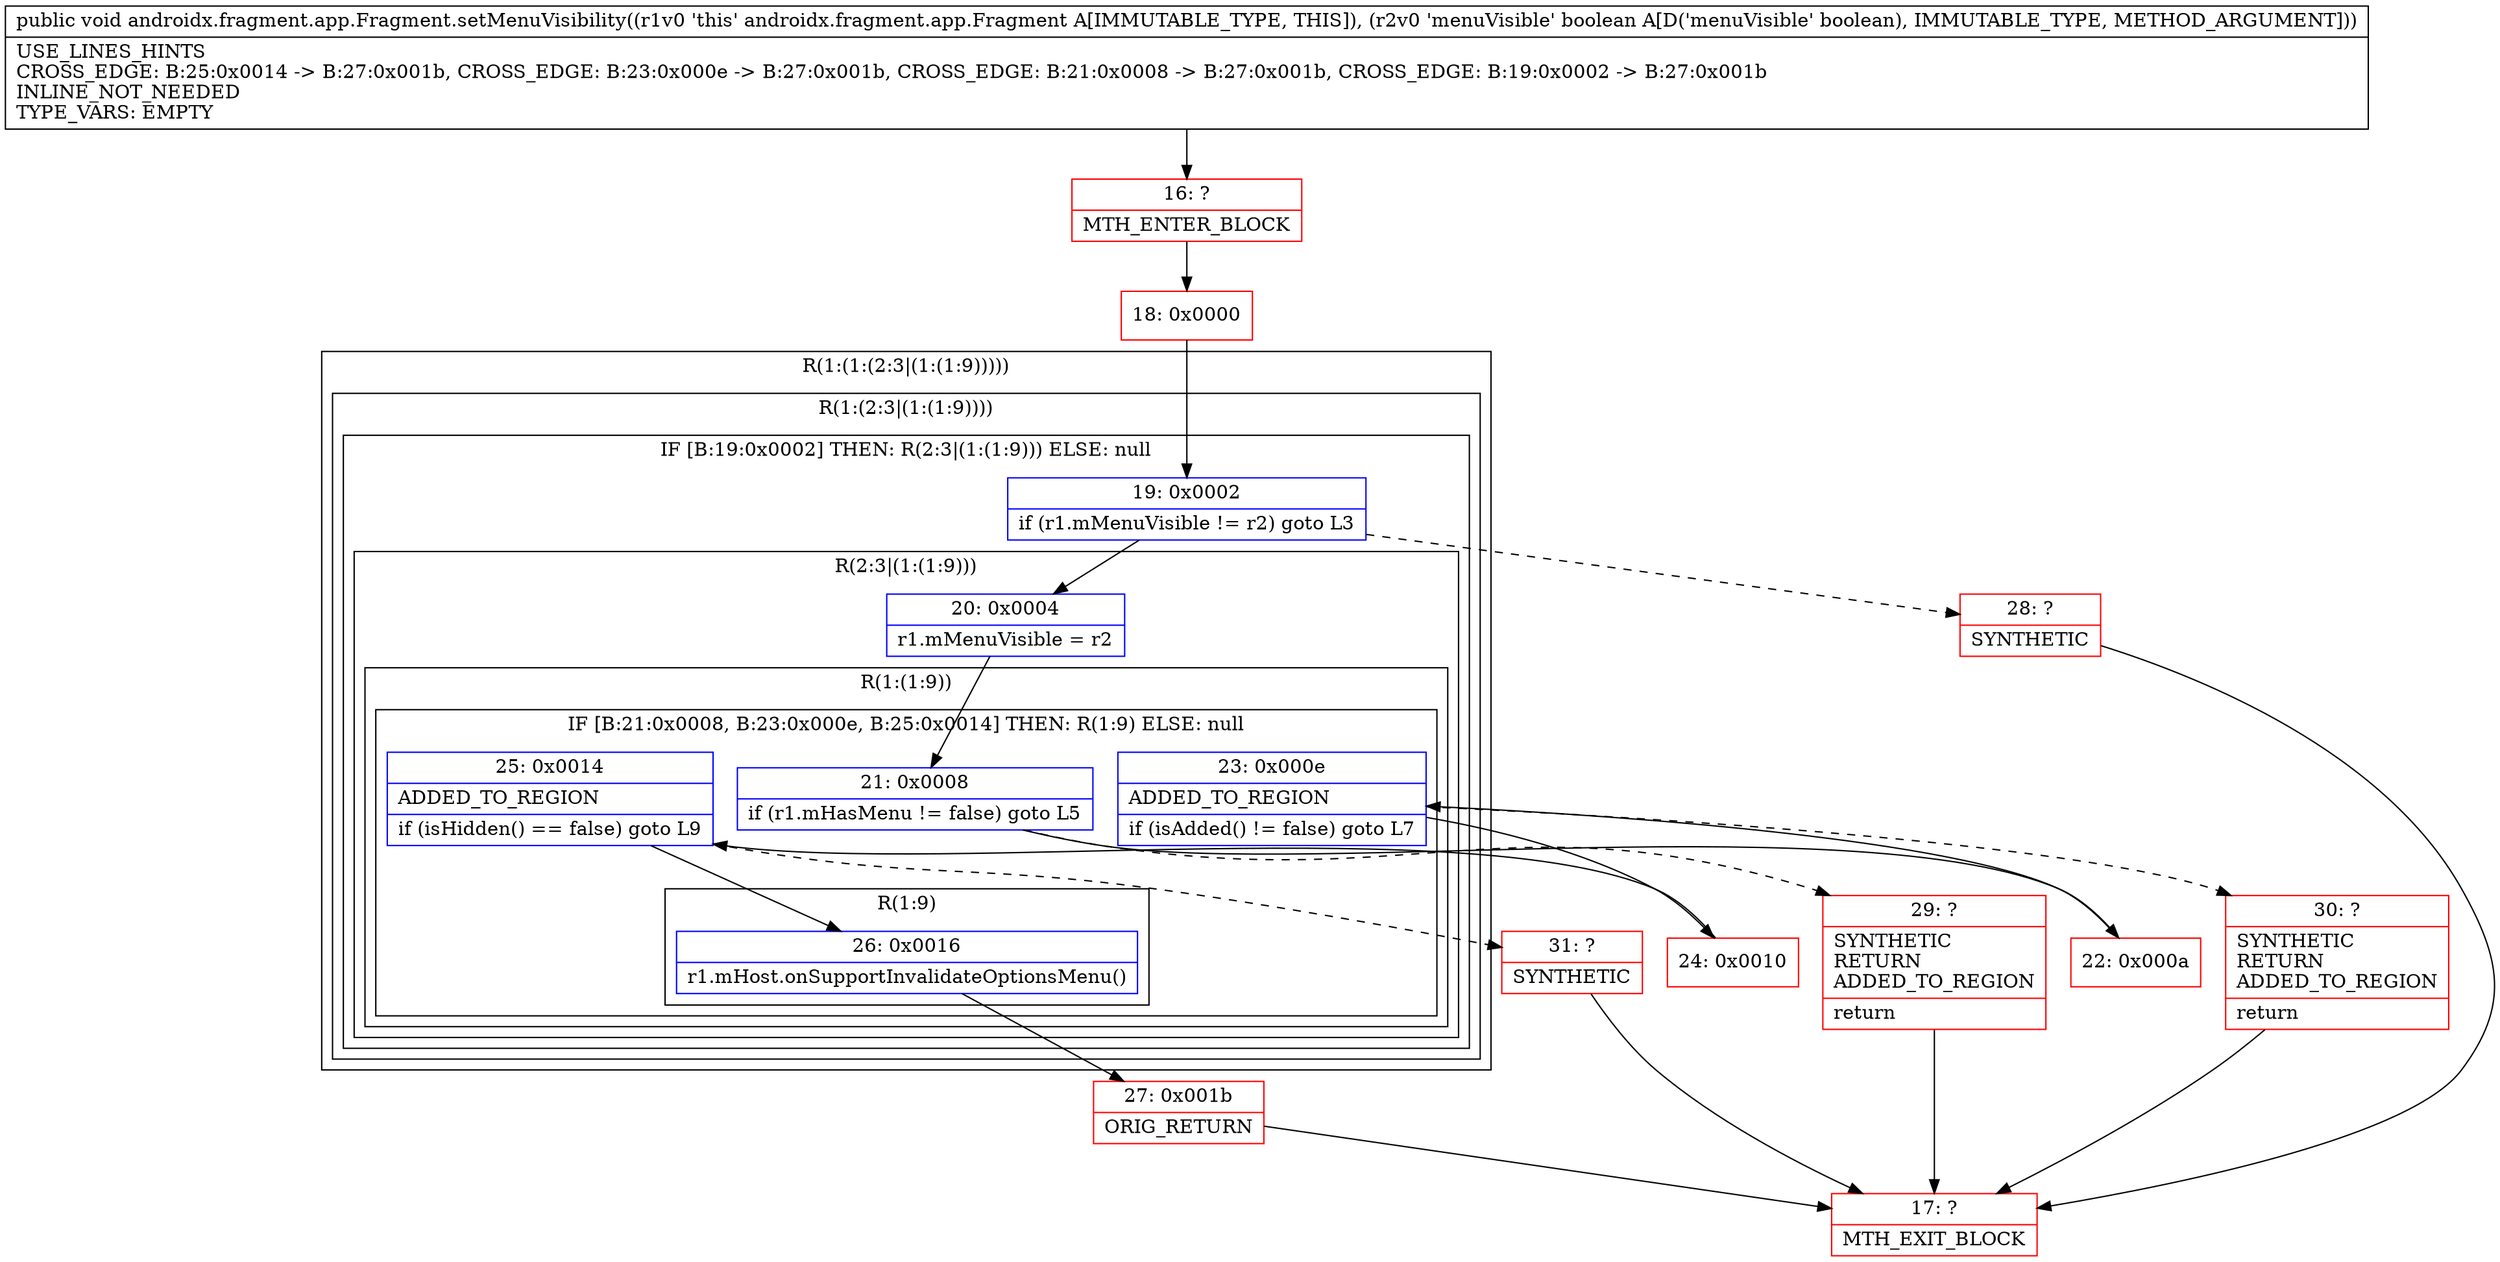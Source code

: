 digraph "CFG forandroidx.fragment.app.Fragment.setMenuVisibility(Z)V" {
subgraph cluster_Region_1807423672 {
label = "R(1:(1:(2:3|(1:(1:9)))))";
node [shape=record,color=blue];
subgraph cluster_Region_1688888286 {
label = "R(1:(2:3|(1:(1:9))))";
node [shape=record,color=blue];
subgraph cluster_IfRegion_2113216008 {
label = "IF [B:19:0x0002] THEN: R(2:3|(1:(1:9))) ELSE: null";
node [shape=record,color=blue];
Node_19 [shape=record,label="{19\:\ 0x0002|if (r1.mMenuVisible != r2) goto L3\l}"];
subgraph cluster_Region_1411322588 {
label = "R(2:3|(1:(1:9)))";
node [shape=record,color=blue];
Node_20 [shape=record,label="{20\:\ 0x0004|r1.mMenuVisible = r2\l}"];
subgraph cluster_Region_1733471807 {
label = "R(1:(1:9))";
node [shape=record,color=blue];
subgraph cluster_IfRegion_1347523992 {
label = "IF [B:21:0x0008, B:23:0x000e, B:25:0x0014] THEN: R(1:9) ELSE: null";
node [shape=record,color=blue];
Node_21 [shape=record,label="{21\:\ 0x0008|if (r1.mHasMenu != false) goto L5\l}"];
Node_23 [shape=record,label="{23\:\ 0x000e|ADDED_TO_REGION\l|if (isAdded() != false) goto L7\l}"];
Node_25 [shape=record,label="{25\:\ 0x0014|ADDED_TO_REGION\l|if (isHidden() == false) goto L9\l}"];
subgraph cluster_Region_84001988 {
label = "R(1:9)";
node [shape=record,color=blue];
Node_26 [shape=record,label="{26\:\ 0x0016|r1.mHost.onSupportInvalidateOptionsMenu()\l}"];
}
}
}
}
}
}
}
Node_16 [shape=record,color=red,label="{16\:\ ?|MTH_ENTER_BLOCK\l}"];
Node_18 [shape=record,color=red,label="{18\:\ 0x0000}"];
Node_22 [shape=record,color=red,label="{22\:\ 0x000a}"];
Node_24 [shape=record,color=red,label="{24\:\ 0x0010}"];
Node_27 [shape=record,color=red,label="{27\:\ 0x001b|ORIG_RETURN\l}"];
Node_17 [shape=record,color=red,label="{17\:\ ?|MTH_EXIT_BLOCK\l}"];
Node_31 [shape=record,color=red,label="{31\:\ ?|SYNTHETIC\l}"];
Node_30 [shape=record,color=red,label="{30\:\ ?|SYNTHETIC\lRETURN\lADDED_TO_REGION\l|return\l}"];
Node_29 [shape=record,color=red,label="{29\:\ ?|SYNTHETIC\lRETURN\lADDED_TO_REGION\l|return\l}"];
Node_28 [shape=record,color=red,label="{28\:\ ?|SYNTHETIC\l}"];
MethodNode[shape=record,label="{public void androidx.fragment.app.Fragment.setMenuVisibility((r1v0 'this' androidx.fragment.app.Fragment A[IMMUTABLE_TYPE, THIS]), (r2v0 'menuVisible' boolean A[D('menuVisible' boolean), IMMUTABLE_TYPE, METHOD_ARGUMENT]))  | USE_LINES_HINTS\lCROSS_EDGE: B:25:0x0014 \-\> B:27:0x001b, CROSS_EDGE: B:23:0x000e \-\> B:27:0x001b, CROSS_EDGE: B:21:0x0008 \-\> B:27:0x001b, CROSS_EDGE: B:19:0x0002 \-\> B:27:0x001b\lINLINE_NOT_NEEDED\lTYPE_VARS: EMPTY\l}"];
MethodNode -> Node_16;Node_19 -> Node_20;
Node_19 -> Node_28[style=dashed];
Node_20 -> Node_21;
Node_21 -> Node_22;
Node_21 -> Node_29[style=dashed];
Node_23 -> Node_24;
Node_23 -> Node_30[style=dashed];
Node_25 -> Node_26;
Node_25 -> Node_31[style=dashed];
Node_26 -> Node_27;
Node_16 -> Node_18;
Node_18 -> Node_19;
Node_22 -> Node_23;
Node_24 -> Node_25;
Node_27 -> Node_17;
Node_31 -> Node_17;
Node_30 -> Node_17;
Node_29 -> Node_17;
Node_28 -> Node_17;
}

